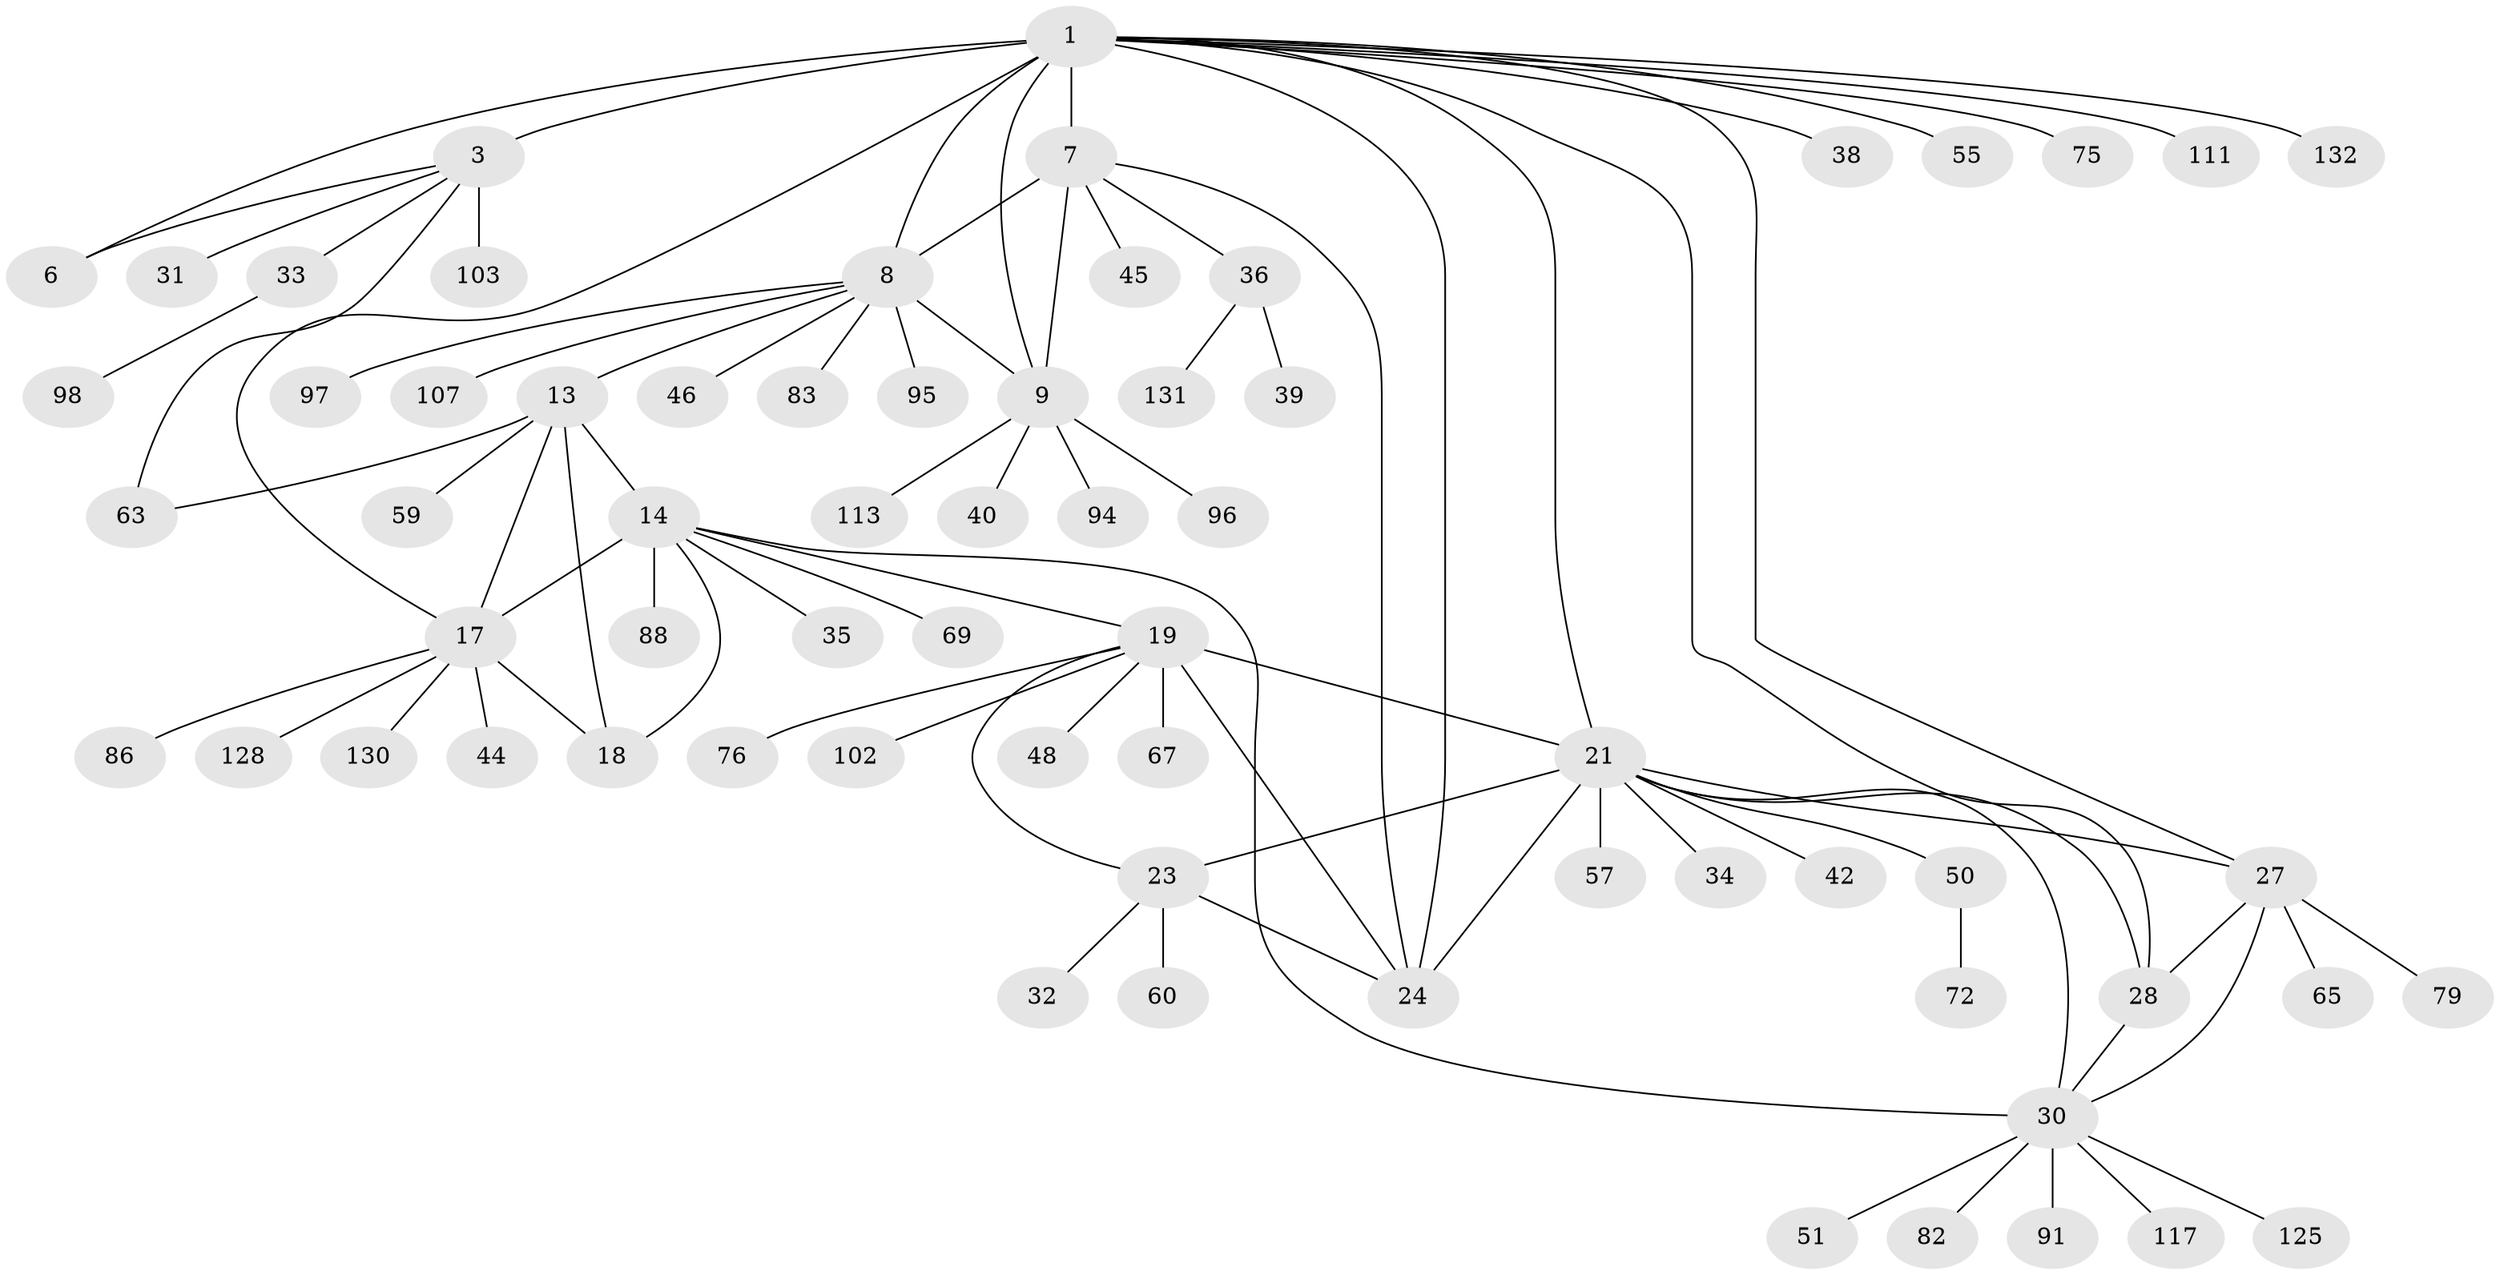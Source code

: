 // original degree distribution, {9: 0.06015037593984962, 10: 0.03759398496240601, 7: 0.03759398496240601, 8: 0.03759398496240601, 5: 0.007518796992481203, 12: 0.007518796992481203, 11: 0.022556390977443608, 6: 0.015037593984962405, 1: 0.6165413533834586, 2: 0.15037593984962405, 3: 0.007518796992481203}
// Generated by graph-tools (version 1.1) at 2025/15/03/09/25 04:15:59]
// undirected, 66 vertices, 86 edges
graph export_dot {
graph [start="1"]
  node [color=gray90,style=filled];
  1 [super="+4+2"];
  3;
  6;
  7 [super="+11+122+62"];
  8 [super="+47"];
  9 [super="+12"];
  13 [super="+108+16+80"];
  14 [super="+15+41+78+126"];
  17;
  18 [super="+93+37"];
  19 [super="+20"];
  21 [super="+64+25+22"];
  23 [super="+71+118+53"];
  24 [super="+87+127"];
  27 [super="+89+100+105+124"];
  28 [super="+54+43"];
  30;
  31;
  32;
  33;
  34;
  35;
  36;
  38;
  39;
  40;
  42;
  44;
  45 [super="+61"];
  46 [super="+120"];
  48;
  50;
  51;
  55;
  57 [super="+90"];
  59;
  60 [super="+99"];
  63;
  65;
  67;
  69 [super="+70"];
  72 [super="+74"];
  75;
  76;
  79;
  82;
  83;
  86;
  88;
  91;
  94;
  95;
  96;
  97;
  98;
  102;
  103;
  107;
  111;
  113;
  117;
  125;
  128;
  130 [super="+133"];
  131;
  132;
  1 -- 3 [weight=4];
  1 -- 6 [weight=4];
  1 -- 24 [weight=2];
  1 -- 55;
  1 -- 111;
  1 -- 132;
  1 -- 17;
  1 -- 28;
  1 -- 38;
  1 -- 7 [weight=2];
  1 -- 8;
  1 -- 9 [weight=2];
  1 -- 75;
  1 -- 21 [weight=2];
  1 -- 27;
  3 -- 6;
  3 -- 31;
  3 -- 33;
  3 -- 63;
  3 -- 103;
  7 -- 8 [weight=2];
  7 -- 9 [weight=4];
  7 -- 36;
  7 -- 45;
  7 -- 24;
  8 -- 9 [weight=2];
  8 -- 46;
  8 -- 83;
  8 -- 95;
  8 -- 97;
  8 -- 107;
  8 -- 13;
  9 -- 40;
  9 -- 94;
  9 -- 96;
  9 -- 113;
  13 -- 14 [weight=4];
  13 -- 17 [weight=2];
  13 -- 18 [weight=2];
  13 -- 59;
  13 -- 63;
  14 -- 17 [weight=2];
  14 -- 18 [weight=2];
  14 -- 35;
  14 -- 69;
  14 -- 88;
  14 -- 30;
  14 -- 19;
  17 -- 18;
  17 -- 44;
  17 -- 86;
  17 -- 128;
  17 -- 130;
  19 -- 21 [weight=4];
  19 -- 23 [weight=2];
  19 -- 24 [weight=2];
  19 -- 48;
  19 -- 67;
  19 -- 102;
  19 -- 76;
  21 -- 23 [weight=2];
  21 -- 24 [weight=2];
  21 -- 42;
  21 -- 27 [weight=3];
  21 -- 28 [weight=3];
  21 -- 30 [weight=3];
  21 -- 34;
  21 -- 50;
  21 -- 57;
  23 -- 24;
  23 -- 32;
  23 -- 60;
  27 -- 28;
  27 -- 30;
  27 -- 65;
  27 -- 79;
  28 -- 30;
  30 -- 51;
  30 -- 82;
  30 -- 91;
  30 -- 117;
  30 -- 125;
  33 -- 98;
  36 -- 39;
  36 -- 131;
  50 -- 72;
}
